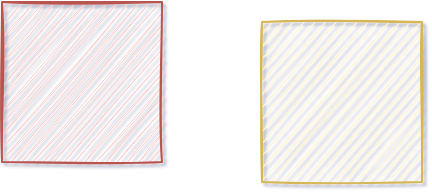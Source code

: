 <mxfile version="14.8.6" type="github">
  <diagram id="cps35GShR90hmx-HVfjR" name="Page-1">
    <mxGraphModel dx="1389" dy="714" grid="1" gridSize="10" guides="1" tooltips="1" connect="1" arrows="1" fold="1" page="1" pageScale="1" pageWidth="889" pageHeight="200" math="0" shadow="1">
      <root>
        <mxCell id="0" />
        <mxCell id="1" parent="0" />
        <mxCell id="0BUX-CX8GLWpcNfoB1NS-1" value="" style="whiteSpace=wrap;html=1;aspect=fixed;fillColor=#fff2cc;strokeColor=#d6b656;sketch=1;" vertex="1" parent="1">
          <mxGeometry x="400" y="50" width="80" height="80" as="geometry" />
        </mxCell>
        <mxCell id="0BUX-CX8GLWpcNfoB1NS-2" value="" style="whiteSpace=wrap;html=1;aspect=fixed;fillColor=#f8cecc;strokeColor=#b85450;sketch=1;" vertex="1" parent="1">
          <mxGeometry x="270" y="40" width="80" height="80" as="geometry" />
        </mxCell>
      </root>
    </mxGraphModel>
  </diagram>
</mxfile>
